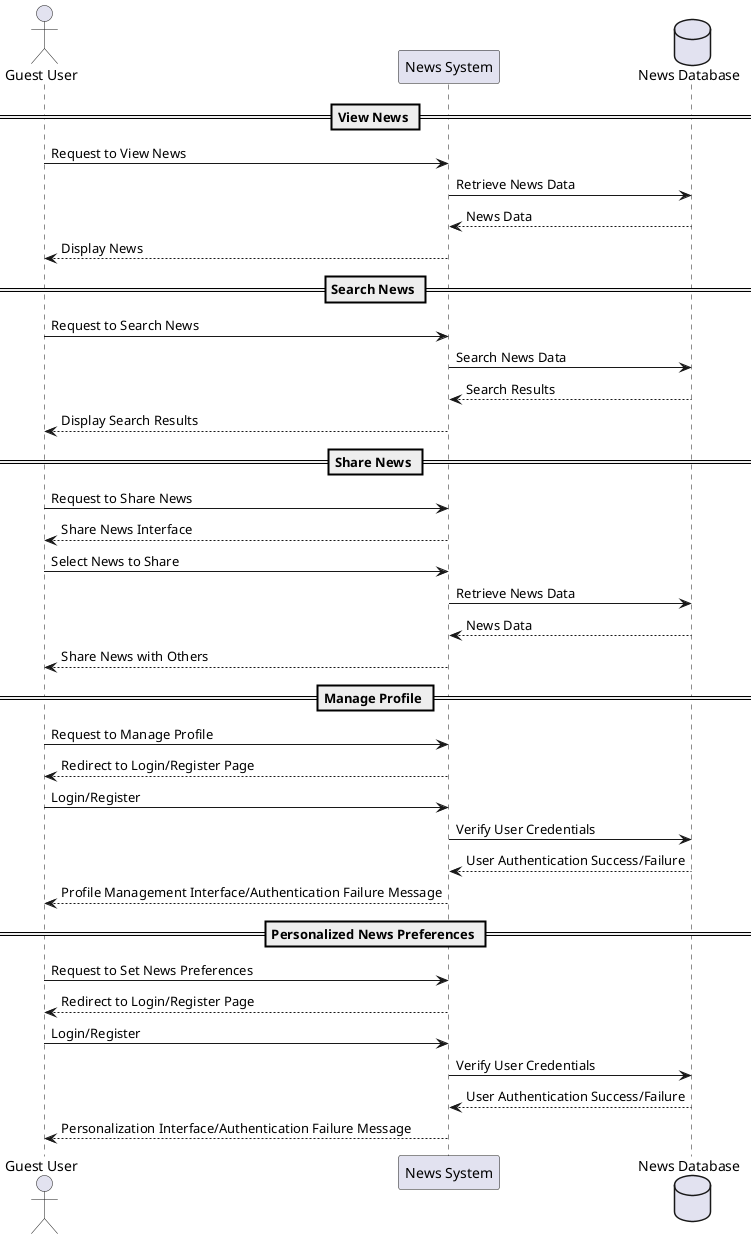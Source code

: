 @startuml

actor "Guest User" as Guest
participant "News System" as NewsSystem
database "News Database" as NewsDatabase

== View News ==

Guest -> NewsSystem: Request to View News
NewsSystem -> NewsDatabase: Retrieve News Data
NewsDatabase --> NewsSystem: News Data
NewsSystem --> Guest: Display News

== Search News ==

Guest -> NewsSystem: Request to Search News
NewsSystem -> NewsDatabase: Search News Data
NewsDatabase --> NewsSystem: Search Results
NewsSystem --> Guest: Display Search Results

== Share News ==

Guest -> NewsSystem: Request to Share News
NewsSystem --> Guest: Share News Interface
Guest -> NewsSystem: Select News to Share
NewsSystem -> NewsDatabase: Retrieve News Data
NewsDatabase --> NewsSystem: News Data
NewsSystem --> Guest: Share News with Others

== Manage Profile ==

Guest -> NewsSystem: Request to Manage Profile
NewsSystem --> Guest: Redirect to Login/Register Page

Guest -> NewsSystem: Login/Register
NewsSystem -> NewsDatabase: Verify User Credentials
NewsDatabase --> NewsSystem: User Authentication Success/Failure
NewsSystem --> Guest: Profile Management Interface/Authentication Failure Message

== Personalized News Preferences ==

Guest -> NewsSystem: Request to Set News Preferences
NewsSystem --> Guest: Redirect to Login/Register Page

Guest -> NewsSystem: Login/Register
NewsSystem -> NewsDatabase: Verify User Credentials
NewsDatabase --> NewsSystem: User Authentication Success/Failure
NewsSystem --> Guest: Personalization Interface/Authentication Failure Message



@enduml
